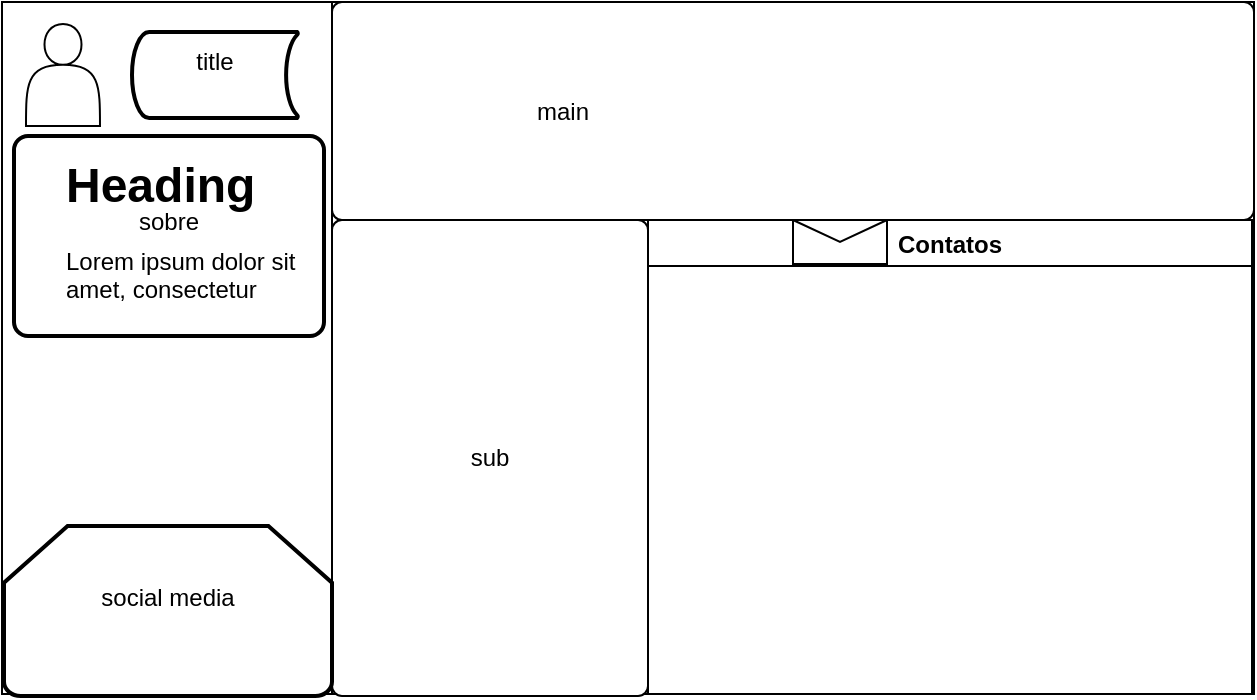 <mxfile version="24.0.5" type="device">
  <diagram name="Página-1" id="Fvc5W7pW_4DRerzoN7ud">
    <mxGraphModel dx="2234" dy="1232" grid="0" gridSize="10" guides="1" tooltips="1" connect="1" arrows="1" fold="1" page="0" pageScale="1" pageWidth="827" pageHeight="1169" math="0" shadow="0">
      <root>
        <mxCell id="0" />
        <mxCell id="1" parent="0" />
        <mxCell id="ioEizXEBdQC3hXTO0PVU-1" value="" style="rounded=0;whiteSpace=wrap;html=1;" parent="1" vertex="1">
          <mxGeometry x="-665" y="-48" width="626" height="346" as="geometry" />
        </mxCell>
        <mxCell id="MtyeOIyNpm03Zbi-PKwl-1" value="" style="swimlane;startSize=0;" vertex="1" parent="1">
          <mxGeometry x="-665" y="-48" width="165" height="346" as="geometry">
            <mxRectangle x="-665" y="-48" width="50" height="44" as="alternateBounds" />
          </mxGeometry>
        </mxCell>
        <mxCell id="MtyeOIyNpm03Zbi-PKwl-4" value="title&lt;div&gt;&lt;br&gt;&lt;/div&gt;" style="strokeWidth=2;html=1;shape=mxgraph.flowchart.stored_data;whiteSpace=wrap;" vertex="1" parent="MtyeOIyNpm03Zbi-PKwl-1">
          <mxGeometry x="65" y="15" width="83" height="43" as="geometry" />
        </mxCell>
        <mxCell id="ioEizXEBdQC3hXTO0PVU-2" value="" style="shape=actor;whiteSpace=wrap;html=1;" parent="1" vertex="1">
          <mxGeometry x="-653" y="-37" width="37" height="51" as="geometry" />
        </mxCell>
        <mxCell id="MtyeOIyNpm03Zbi-PKwl-5" value="" style="rounded=1;absoluteArcSize=1;html=1;arcSize=10;" vertex="1" parent="1">
          <mxGeometry x="-500" y="-48" width="461" height="109" as="geometry" />
        </mxCell>
        <mxCell id="MtyeOIyNpm03Zbi-PKwl-6" value="main" style="html=1;shape=mxgraph.er.anchor;whiteSpace=wrap;" vertex="1" parent="MtyeOIyNpm03Zbi-PKwl-5">
          <mxGeometry width="230.5" height="109.0" as="geometry" />
        </mxCell>
        <mxCell id="MtyeOIyNpm03Zbi-PKwl-7" value="sub" style="rounded=1;absoluteArcSize=1;html=1;arcSize=10;whiteSpace=wrap;points=[];strokeColor=inherit;fillColor=inherit;" vertex="1" parent="1">
          <mxGeometry x="-500" y="61" width="158" height="238" as="geometry" />
        </mxCell>
        <mxCell id="MtyeOIyNpm03Zbi-PKwl-8" value="social media&lt;div&gt;&lt;br&gt;&lt;/div&gt;" style="strokeWidth=2;html=1;shape=mxgraph.flowchart.loop_limit;whiteSpace=wrap;" vertex="1" parent="1">
          <mxGeometry x="-664" y="214" width="164" height="85" as="geometry" />
        </mxCell>
        <mxCell id="MtyeOIyNpm03Zbi-PKwl-9" value="sobre&lt;div&gt;&lt;br&gt;&lt;/div&gt;" style="rounded=1;whiteSpace=wrap;html=1;absoluteArcSize=1;arcSize=14;strokeWidth=2;" vertex="1" parent="1">
          <mxGeometry x="-659" y="19" width="155" height="100" as="geometry" />
        </mxCell>
        <mxCell id="MtyeOIyNpm03Zbi-PKwl-11" value="Contatos" style="swimlane;" vertex="1" parent="1">
          <mxGeometry x="-342" y="61" width="302" height="237" as="geometry" />
        </mxCell>
        <mxCell id="MtyeOIyNpm03Zbi-PKwl-15" value="" style="shape=message;html=1;html=1;outlineConnect=0;labelPosition=center;verticalLabelPosition=bottom;align=center;verticalAlign=top;" vertex="1" parent="MtyeOIyNpm03Zbi-PKwl-11">
          <mxGeometry x="72.5" width="47" height="22" as="geometry" />
        </mxCell>
        <mxCell id="MtyeOIyNpm03Zbi-PKwl-14" value="&lt;h1 style=&quot;margin-top: 0px;&quot;&gt;Heading&lt;/h1&gt;&lt;p&gt;Lorem ipsum dolor sit amet, consectetur adipisicing elit, sed do eiusmod tempor incididunt ut labore et dolore magna aliqua.&lt;/p&gt;" style="text;html=1;whiteSpace=wrap;overflow=hidden;rounded=0;" vertex="1" parent="1">
          <mxGeometry x="-635" y="23" width="118" height="80" as="geometry" />
        </mxCell>
      </root>
    </mxGraphModel>
  </diagram>
</mxfile>
